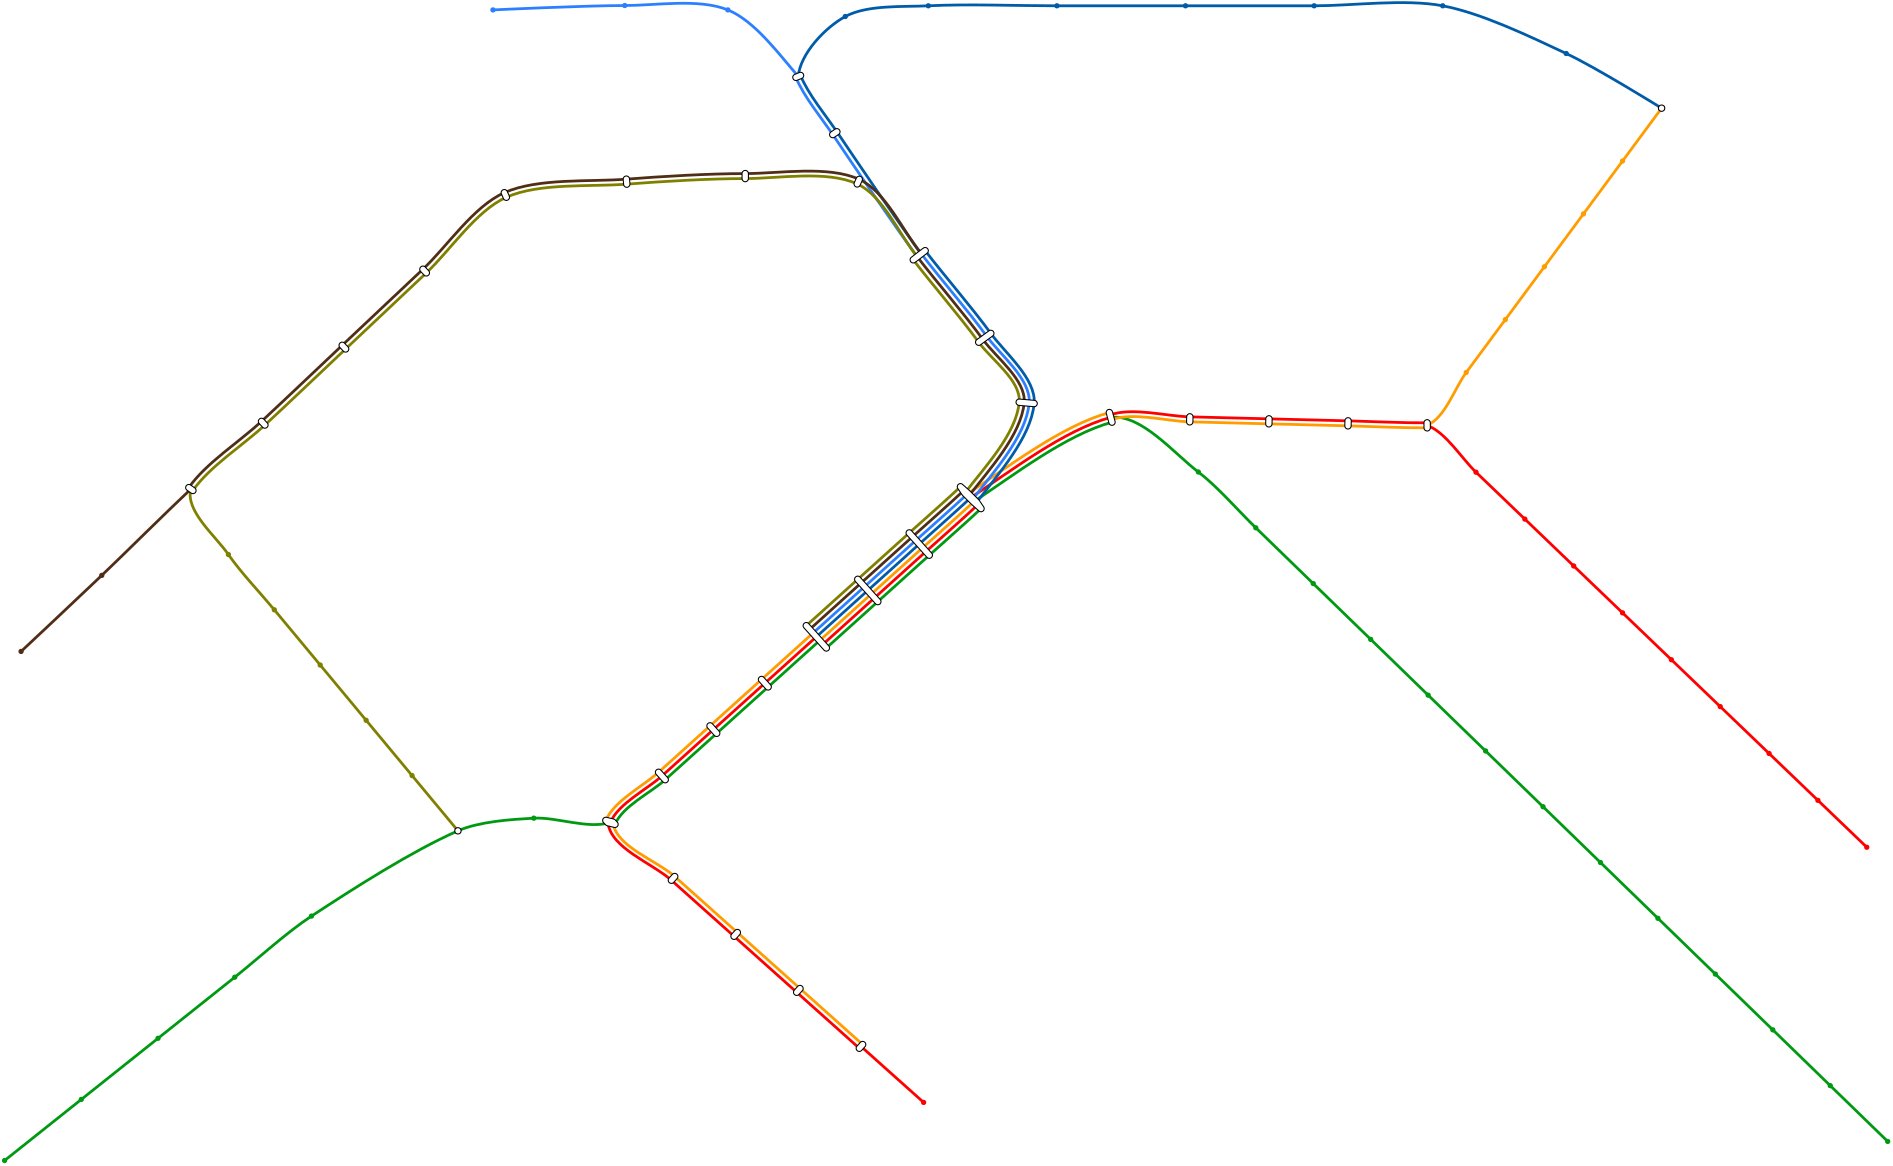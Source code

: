 <?xml version="1.0" encoding="UTF-8"?>
<ipe creator="OpenMetroMaps" version="70005">
  <ipestyle>
    <layout frame="1000 905" origin="0 0" paper="1000 905"/>
    <opacity name="0%" value="0.00"/>
    <opacity name="10%" value="0.10"/>
    <opacity name="20%" value="0.20"/>
    <opacity name="30%" value="0.30"/>
    <opacity name="40%" value="0.40"/>
    <opacity name="50%" value="0.50"/>
    <opacity name="60%" value="0.60"/>
    <opacity name="70%" value="0.70"/>
    <opacity name="80%" value="0.80"/>
    <opacity name="90%" value="0.90"/>
    <opacity name="100%" value="1.00"/>
  </ipestyle>
  <page>
    <group matrix="1 0 0 -1 0 905">
      <path cap="1" join="1" pen="1.0" stroke="0.000000 0.600000 0.074510">133.333333 620.483846 m 133.333333 620.483846 152.666480 605.086194 160.952115 598.487200 c</path>
      <path cap="1" join="1" pen="1.0" stroke="0.000000 0.600000 0.074510">160.952115 598.487200 m 169.237750 591.888206 180.285263 583.089548 188.570897 576.490554 c</path>
      <path cap="1" join="1" pen="1.0" stroke="0.000000 0.600000 0.074510">188.570897 576.490554 m 196.856531 569.891560 207.904044 561.092901 216.189678 554.493907 c</path>
      <path cap="1" join="1" pen="1.0" stroke="0.000000 0.600000 0.074510">216.189678 554.493907 m 224.475312 547.894913 234.951094 538.306351 243.808460 532.497261 c</path>
      <path cap="1" join="1" pen="1.0" stroke="0.000000 0.600000 0.074510">243.808460 532.497261 m 259.116783 522.457322 279.790808 509.172691 296.544590 501.793267 c</path>
      <path cap="1" join="1" pen="1.0" stroke="0.000000 0.600000 0.074510">296.544590 501.793267 m 304.144042 498.445989 315.556639 497.702131 323.847899 497.242838 c</path>
      <path cap="1" join="1" pen="1.0" stroke="0.000000 0.600000 0.074510">323.847899 497.242838 m 332.121634 496.784516 343.557539 501.345476 351.427982 498.753012 c</path>
      <path cap="1" join="1" pen="1.0" stroke="0.000000 0.600000 0.074510">353.082672 499.461533 m 355.939262 492.790211 365.772808 488.249514 371.164005 483.391362 c</path>
      <path cap="1" join="1" pen="1.0" stroke="1.000000 0.000000 0.000000">351.427982 498.753012 m 354.373653 491.873651 364.399720 487.063831 369.959036 482.054182 c</path>
      <path cap="1" join="1" pen="1.0" stroke="1.000000 0.611765 0.000000">349.773292 498.044491 m 352.808173 490.956787 363.026386 485.878370 368.754067 480.717002 c</path>
      <path cap="1" join="1" pen="1.0" stroke="0.000000 0.600000 0.074510">371.164005 483.391362 m 376.723321 478.381713 384.135742 471.702181 389.695059 466.692532 c</path>
      <path cap="1" join="1" pen="1.0" stroke="1.000000 0.000000 0.000000">369.959036 482.054182 m 375.518352 477.044533 382.930774 470.365001 388.490090 465.355352 c</path>
      <path cap="1" join="1" pen="1.0" stroke="1.000000 0.611765 0.000000">368.754067 480.717002 m 374.313383 475.707353 381.725805 469.027821 387.285121 464.018172 c</path>
      <path cap="1" join="1" pen="1.0" stroke="0.000000 0.600000 0.074510">389.695059 466.692532 m 395.254375 461.682883 402.666797 455.003352 408.226114 449.993703 c</path>
      <path cap="1" join="1" pen="1.0" stroke="1.000000 0.000000 0.000000">388.490090 465.355352 m 394.049406 460.345703 401.461829 453.666172 407.021145 448.656523 c</path>
      <path cap="1" join="1" pen="1.0" stroke="1.000000 0.611765 0.000000">387.285121 464.018172 m 392.844438 459.008523 400.256860 452.328992 405.816176 447.319343 c</path>
      <path cap="1" join="1" pen="1.0" stroke="0.000000 0.600000 0.074510">408.226114 449.993703 m 413.785430 444.984054 421.197852 438.304522 426.757168 433.294873 c</path>
      <path cap="1" join="1" pen="1.0" stroke="1.000000 0.000000 0.000000">407.021145 448.656523 m 412.580461 443.646874 419.992883 436.967342 425.552199 431.957693 c</path>
      <path cap="1" join="1" pen="1.0" stroke="1.000000 0.611765 0.000000">405.816176 447.319343 m 411.375493 442.309694 418.787914 435.630162 424.347230 430.620513 c</path>
      <path cap="1" join="1" pen="1.0" stroke="0.000000 0.600000 0.074510">429.167105 435.969233 m 434.726421 430.959584 442.138843 424.280052 447.698159 419.270403 c</path>
      <path cap="1" join="1" pen="1.0" stroke="1.000000 0.000000 0.000000">427.962136 434.632053 m 433.521452 429.622404 440.933874 422.942872 446.493190 417.933223 c</path>
      <path cap="1" join="1" pen="1.0" stroke="1.000000 0.611765 0.000000">426.757168 433.294873 m 432.316484 428.285224 439.728905 421.605692 445.288222 416.596043 c</path>
      <path cap="1" join="1" pen="1.0" stroke="0.000000 0.360784 0.662745">425.552199 431.957693 m 431.111515 426.948044 438.523937 420.268512 444.083253 415.258863 c</path>
      <path cap="1" join="1" pen="1.0" stroke="0.172549 0.501961 1.000000">424.347230 430.620513 m 429.906546 425.610864 437.318968 418.931332 442.878284 413.921683 c</path>
      <path cap="1" join="1" pen="1.0" stroke="0.313726 0.176471 0.086275">423.142261 429.283333 m 428.701578 424.273684 436.113999 417.594152 441.673315 412.584503 c</path>
      <path cap="1" join="1" pen="1.0" stroke="0.501961 0.501961 0.000000">421.937293 427.946153 m 427.496609 422.936504 434.909030 416.256972 440.468347 411.247323 c</path>
      <path cap="1" join="1" pen="1.0" stroke="0.000000 0.600000 0.074510">447.698159 419.270403 m 453.257475 414.260754 460.669897 407.581222 466.229213 402.571574 c</path>
      <path cap="1" join="1" pen="1.0" stroke="1.000000 0.000000 0.000000">446.493190 417.933223 m 452.052506 412.923574 459.464928 406.244043 465.024244 401.234394 c</path>
      <path cap="1" join="1" pen="1.0" stroke="1.000000 0.611765 0.000000">445.288222 416.596043 m 450.847538 411.586394 458.259959 404.906863 463.819276 399.897214 c</path>
      <path cap="1" join="1" pen="1.0" stroke="0.000000 0.360784 0.662745">444.083253 415.258863 m 449.642569 410.249214 457.054991 403.569683 462.614307 398.560034 c</path>
      <path cap="1" join="1" pen="1.0" stroke="0.172549 0.501961 1.000000">442.878284 413.921683 m 448.437600 408.912034 455.850022 402.232503 461.409338 397.222854 c</path>
      <path cap="1" join="1" pen="1.0" stroke="0.313726 0.176471 0.086275">441.673315 412.584503 m 447.232632 407.574854 454.645053 400.895323 460.204369 395.885674 c</path>
      <path cap="1" join="1" pen="1.0" stroke="0.501961 0.501961 0.000000">440.468347 411.247323 m 446.027663 406.237674 453.440085 399.558143 458.999401 394.548494 c</path>
      <path cap="1" join="1" pen="1.0" stroke="0.000000 0.600000 0.074510">466.229213 402.571574 m 471.814634 397.538401 479.371505 390.946533 484.846434 385.793386 c</path>
      <path cap="1" join="1" pen="1.0" stroke="1.000000 0.000000 0.000000">465.024244 401.234394 m 470.600964 396.209062 478.146344 389.627777 483.612743 384.482659 c</path>
      <path cap="1" join="1" pen="1.0" stroke="1.000000 0.611765 0.000000">463.819276 399.897214 m 469.387294 394.879723 476.921182 388.309021 482.379052 383.171931 c</path>
      <path cap="1" join="1" pen="1.0" stroke="0.000000 0.360784 0.662745">462.614307 398.560034 m 468.173623 393.550385 475.696021 386.990265 481.145361 381.861204 c</path>
      <path cap="1" join="1" pen="1.0" stroke="0.172549 0.501961 1.000000">461.409338 397.222854 m 466.959953 392.221046 474.470859 385.671510 479.911670 380.550476 c</path>
      <path cap="1" join="1" pen="1.0" stroke="0.313726 0.176471 0.086275">460.204369 395.885674 m 465.746282 390.891708 473.245698 384.352754 478.677979 379.239749 c</path>
      <path cap="1" join="1" pen="1.0" stroke="0.501961 0.501961 0.000000">458.999401 394.548494 m 464.532612 389.562369 472.020537 383.033998 477.444288 377.929022 c</path>
      <path cap="1" join="1" pen="1.0" stroke="0.000000 0.600000 0.074510">482.138884 383.362174 m 496.528200 373.837589 515.356187 359.240797 531.999488 354.683314 c</path>
      <path cap="1" join="1" pen="1.0" stroke="1.000000 0.000000 0.000000">481.145361 381.861204 m 495.676364 372.242833 514.716908 357.549587 531.524090 352.947227 c</path>
      <path cap="1" join="1" pen="1.0" stroke="1.000000 0.611765 0.000000">480.151838 380.360234 m 494.824541 370.648069 514.077614 355.858381 531.048692 351.211140 c</path>
      <path cap="1" join="1" pen="1.0" stroke="0.000000 0.600000 0.074510">531.524090 352.947227 m 542.612666 351.697351 554.209084 365.866950 563.088894 372.624737 c</path>
      <path cap="1" join="1" pen="1.0" stroke="0.000000 0.600000 0.074510">563.088894 372.624737 m 569.970704 377.861989 577.565084 386.682466 583.769165 392.707207 c</path>
      <path cap="1" join="1" pen="1.0" stroke="0.000000 0.600000 0.074510">583.769165 392.707207 m 589.973246 398.731948 598.245354 406.764937 604.449435 412.789678 c</path>
      <path cap="1" join="1" pen="1.0" stroke="0.000000 0.600000 0.074510">604.449435 412.789678 m 610.653516 418.814419 618.925625 426.847407 625.129706 432.872148 c</path>
      <path cap="1" join="1" pen="1.0" stroke="0.000000 0.600000 0.074510">625.129706 432.872148 m 631.333787 438.896889 639.605895 446.929877 645.809976 452.954618 c</path>
      <path cap="1" join="1" pen="1.0" stroke="0.000000 0.600000 0.074510">645.809976 452.954618 m 652.014057 458.979359 660.286166 467.012348 666.490247 473.037089 c</path>
      <path cap="1" join="1" pen="1.0" stroke="0.000000 0.600000 0.074510">666.490247 473.037089 m 672.694328 479.061830 680.966436 487.094818 687.170517 493.119559 c</path>
      <path cap="1" join="1" pen="1.0" stroke="0.000000 0.600000 0.074510">687.170517 493.119559 m 693.374598 499.144300 701.646707 507.177288 707.850788 513.202029 c</path>
      <path cap="1" join="1" pen="1.0" stroke="0.000000 0.600000 0.074510">707.850788 513.202029 m 714.054869 519.226770 722.326977 527.259759 728.531058 533.284500 c</path>
      <path cap="1" join="1" pen="1.0" stroke="0.000000 0.600000 0.074510">728.531058 533.284500 m 734.735139 539.309241 743.007248 547.342229 749.211329 553.366970 c</path>
      <path cap="1" join="1" pen="1.0" stroke="0.000000 0.600000 0.074510">749.211329 553.366970 m 755.415410 559.391711 763.687518 567.424699 769.891599 573.449440 c</path>
      <path cap="1" join="1" pen="1.0" stroke="0.000000 0.600000 0.074510">769.891599 573.449440 m 776.095680 579.474181 784.367789 587.507169 790.571870 593.531910 c</path>
      <path cap="1" join="1" pen="1.0" stroke="0.000000 0.600000 0.074510">790.571870 593.531910 m 796.775951 599.556651 811.252140 613.614381 811.252140 613.614381 c</path>
      <path cap="1" join="1" pen="1.0" stroke="1.000000 0.000000 0.000000">803.716564 507.704969 m 803.716564 507.704969 791.407362 495.891602 786.131989 490.828731 c</path>
      <path cap="1" join="1" pen="1.0" stroke="1.000000 0.000000 0.000000">786.131989 490.828731 m 780.856617 485.765860 773.822786 479.015365 768.547414 473.952494 c</path>
      <path cap="1" join="1" pen="1.0" stroke="1.000000 0.000000 0.000000">768.547414 473.952494 m 763.272041 468.889623 756.238212 462.139127 750.962839 457.076256 c</path>
      <path cap="1" join="1" pen="1.0" stroke="1.000000 0.000000 0.000000">750.962839 457.076256 m 745.687467 452.013385 738.653637 445.262889 733.378264 440.200018 c</path>
      <path cap="1" join="1" pen="1.0" stroke="1.000000 0.000000 0.000000">733.378264 440.200018 m 728.102891 435.137147 721.069061 428.386651 715.793689 423.323780 c</path>
      <path cap="1" join="1" pen="1.0" stroke="1.000000 0.000000 0.000000">715.793689 423.323780 m 710.518317 418.260909 703.484487 411.510413 698.209115 406.447542 c</path>
      <path cap="1" join="1" pen="1.0" stroke="1.000000 0.000000 0.000000">698.209115 406.447542 m 692.933743 401.384671 685.899912 394.634176 680.624540 389.571305 c</path>
      <path cap="1" join="1" pen="1.0" stroke="1.000000 0.000000 0.000000">680.624540 389.571305 m 675.349167 384.508434 668.315338 377.757938 663.039965 372.695067 c</path>
      <path cap="1" join="1" pen="1.0" stroke="1.000000 0.000000 0.000000">663.039965 372.695067 m 657.764593 367.632196 652.285960 358.427572 645.455390 355.818829 c</path>
      <path cap="1" join="1" pen="1.0" stroke="1.000000 0.000000 0.000000">645.448107 354.918858 m 636.909812 354.987957 625.531105 354.416357 616.995242 354.201214 c</path>
      <path cap="1" join="1" pen="1.0" stroke="1.000000 0.611765 0.000000">645.462673 356.718800 m 636.906405 356.788044 625.503720 356.216239 616.949888 356.000642 c</path>
      <path cap="1" join="1" pen="1.0" stroke="1.000000 0.000000 0.000000">616.995242 354.201214 m 608.450395 353.985844 597.057264 353.698684 588.512417 353.483314 c</path>
      <path cap="1" join="1" pen="1.0" stroke="1.000000 0.611765 0.000000">616.949888 356.000642 m 608.405040 355.785272 597.011911 355.498112 588.467063 355.282742 c</path>
      <path cap="1" join="1" pen="1.0" stroke="1.000000 0.000000 0.000000">588.512417 353.483314 m 579.967569 353.267944 568.574440 352.980784 560.029592 352.765414 c</path>
      <path cap="1" join="1" pen="1.0" stroke="1.000000 0.611765 0.000000">588.467063 355.282742 m 579.922216 355.067372 568.529085 354.780212 559.984238 354.564842 c</path>
      <path cap="1" join="1" pen="1.0" stroke="1.000000 0.000000 0.000000">560.029592 352.765414 m 551.387479 352.547592 539.361292 349.189326 531.221090 352.099766 c</path>
      <path cap="1" join="1" pen="1.0" stroke="1.000000 0.611765 0.000000">559.984238 354.564842 m 551.536617 354.351923 539.784097 350.949749 531.827090 353.794688 c</path>
      <path cap="1" join="1" pen="1.0" stroke="1.000000 0.000000 0.000000">350.533286 498.850582 m 351.536737 508.052014 366.478969 513.417482 373.379073 519.586910 c</path>
      <path cap="1" join="1" pen="1.0" stroke="1.000000 0.611765 0.000000">352.322678 498.655442 m 353.286975 507.497850 367.947960 512.316348 374.578833 518.245056 c</path>
      <path cap="1" join="1" pen="1.0" stroke="1.000000 0.000000 0.000000">373.379073 519.586910 m 380.144364 525.635801 389.164751 533.700990 395.930043 539.749881 c</path>
      <path cap="1" join="1" pen="1.0" stroke="1.000000 0.611765 0.000000">374.578833 518.245056 m 381.344125 524.293947 390.364512 532.359136 397.129803 538.408027 c</path>
      <path cap="1" join="1" pen="1.0" stroke="1.000000 0.000000 0.000000">395.930043 539.749881 m 402.695334 545.798772 411.715722 553.863960 418.481014 559.912851 c</path>
      <path cap="1" join="1" pen="1.0" stroke="1.000000 0.611765 0.000000">397.129803 538.408027 m 403.895095 544.456918 412.915483 552.522106 419.680774 558.570997 c</path>
      <path cap="1" join="1" pen="1.0" stroke="1.000000 0.000000 0.000000">418.481014 559.912851 m 425.246305 565.961742 434.266692 574.026931 441.031984 580.075822 c</path>
      <path cap="1" join="1" pen="1.0" stroke="1.000000 0.611765 0.000000">419.680774 558.570997 m 426.446066 564.619888 435.466453 572.685077 442.231744 578.733968 c</path>
      <path cap="1" join="1" pen="1.0" stroke="1.000000 0.000000 0.000000">441.631864 579.404895 m 448.397155 585.453786 464.182835 599.567866 464.182835 599.567866 c</path>
      <path cap="1" join="1" pen="1.0" stroke="1.000000 0.611765 0.000000">729.855880 241.643624 m 729.855880 241.643624 720.009156 254.964065 715.789131 260.672825 c</path>
      <path cap="1" join="1" pen="1.0" stroke="1.000000 0.611765 0.000000">715.789131 260.672825 m 711.569107 266.381585 705.942407 273.993266 701.722383 279.702026 c</path>
      <path cap="1" join="1" pen="1.0" stroke="1.000000 0.611765 0.000000">701.722383 279.702026 m 697.502359 285.410786 691.875659 293.022467 687.655635 298.731227 c</path>
      <path cap="1" join="1" pen="1.0" stroke="1.000000 0.611765 0.000000">687.655635 298.731227 m 683.435611 304.439987 677.808911 312.051667 673.588887 317.760427 c</path>
      <path cap="1" join="1" pen="1.0" stroke="1.000000 0.611765 0.000000">673.588887 317.760427 m 669.368862 323.469187 663.742163 331.080868 659.522138 336.789628 c</path>
      <path cap="1" join="1" pen="1.0" stroke="1.000000 0.611765 0.000000">659.522138 336.789628 m 655.302114 342.498388 651.976367 353.012513 645.455390 355.818829 c</path>
      <path cap="1" join="1" pen="1.0" stroke="0.000000 0.360784 0.662745">483.294259 383.495902 m 490.760682 373.680889 502.893184 360.252021 503.970239 347.966993 c</path>
      <path cap="1" join="1" pen="1.0" stroke="0.172549 0.501961 1.000000">481.861660 382.406103 m 489.148800 372.826768 501.125925 359.799826 502.177117 347.809786 c</path>
      <path cap="1" join="1" pen="1.0" stroke="0.313726 0.176471 0.086275">480.429062 381.316305 m 487.537036 371.972493 499.358648 359.347826 500.383995 347.652580 c</path>
      <path cap="1" join="1" pen="1.0" stroke="0.501961 0.501961 0.000000">478.996463 380.226506 m 485.925399 371.118050 497.591353 358.896034 498.590873 347.495373 c</path>
      <path cap="1" join="1" pen="1.0" stroke="0.000000 0.360784 0.662745">503.970239 347.966993 m 504.747769 339.098376 493.613053 329.918283 488.374045 322.720387 c</path>
      <path cap="1" join="1" pen="1.0" stroke="0.172549 0.501961 1.000000">502.177117 347.809786 m 502.922937 339.302865 491.944063 330.683987 486.918722 323.779648 c</path>
      <path cap="1" join="1" pen="1.0" stroke="0.313726 0.176471 0.086275">500.383995 347.652580 m 501.098228 339.505938 490.275910 331.450840 485.463398 324.838909 c</path>
      <path cap="1" join="1" pen="1.0" stroke="0.501961 0.501961 0.000000">498.590873 347.495373 m 499.273661 339.707398 488.608709 332.219001 484.008075 325.898169 c</path>
      <path cap="1" join="1" pen="1.0" stroke="0.000000 0.360784 0.662745">488.374045 322.720387 m 481.662595 313.499495 471.677937 301.995622 464.741251 292.942955 c</path>
      <path cap="1" join="1" pen="1.0" stroke="0.172549 0.501961 1.000000">486.918722 323.779648 m 480.215102 314.569513 470.241072 303.079870 463.312478 294.037764 c</path>
      <path cap="1" join="1" pen="1.0" stroke="0.313726 0.176471 0.086275">485.463398 324.838909 m 478.767608 315.639532 468.804207 304.164119 461.883706 295.132574 c</path>
      <path cap="1" join="1" pen="1.0" stroke="0.501961 0.501961 0.000000">484.008075 325.898169 m 477.320114 316.709550 467.367341 305.248368 460.454933 296.227384 c</path>
      <path cap="1" join="1" pen="1.0" stroke="0.000000 0.360784 0.662745">463.324062 294.053222 m 453.857450 281.133758 441.933937 263.406670 432.959594 250.140531 c</path>
      <path cap="1" join="1" pen="1.0" stroke="0.172549 0.501961 1.000000">461.872122 295.117116 m 452.393513 282.181279 440.454411 264.432055 431.468694 251.149103 c</path>
      <path cap="1" join="1" pen="1.0" stroke="0.000000 0.360784 0.662745">432.959594 250.140531 m 428.904635 244.146371 422.581923 236.584478 419.881598 229.870247 c</path>
      <path cap="1" join="1" pen="1.0" stroke="0.172549 0.501961 1.000000">431.468694 251.149103 m 427.349818 245.060459 420.954487 237.361951 418.211598 230.541887 c</path>
      <path cap="1" join="1" pen="1.0" stroke="0.000000 0.360784 0.662745">419.046598 230.206067 m 419.781430 222.014587 428.753081 212.570543 435.981579 208.647645 c</path>
      <path cap="1" join="1" pen="1.0" stroke="0.000000 0.360784 0.662745">435.981579 208.647645 m 443.930367 204.333846 456.847691 205.246968 465.880017 204.789620 c</path>
      <path cap="1" join="1" pen="1.0" stroke="0.000000 0.360784 0.662745">465.880017 204.789620 m 479.750760 204.087281 498.286547 204.789620 512.175060 204.789620 c</path>
      <path cap="1" join="1" pen="1.0" stroke="0.000000 0.360784 0.662745">512.175060 204.789620 m 526.063573 204.789620 544.581590 204.789620 558.470103 204.789620 c</path>
      <path cap="1" join="1" pen="1.0" stroke="0.000000 0.360784 0.662745">558.470103 204.789620 m 572.358616 204.789620 590.876633 204.789620 604.765146 204.789620 c</path>
      <path cap="1" join="1" pen="1.0" stroke="0.000000 0.360784 0.662745">604.765146 204.789620 m 618.653659 204.789620 637.413920 202.206959 651.060189 204.789620 c</path>
      <path cap="1" join="1" pen="1.0" stroke="0.000000 0.360784 0.662745">651.060189 204.789620 m 665.109902 207.448636 682.569055 215.907902 695.521462 221.965950 c</path>
      <path cap="1" join="1" pen="1.0" stroke="0.000000 0.360784 0.662745">695.521462 221.965950 m 706.275389 226.995734 729.855880 241.643624 729.855880 241.643624 c</path>
      <path cap="1" join="1" pen="1.0" stroke="0.172549 0.501961 1.000000">309.143211 206.270169 m 309.143211 206.270169 342.346700 204.689444 356.588049 204.689444 c</path>
      <path cap="1" join="1" pen="1.0" stroke="0.172549 0.501961 1.000000">356.588049 204.689444 m 367.734649 204.689444 383.391038 202.054598 393.709742 206.270169 c</path>
      <path cap="1" join="1" pen="1.0" stroke="0.172549 0.501961 1.000000">393.709742 206.270169 m 403.389652 210.224769 412.193570 222.308250 419.046598 230.206067 c</path>
      <path cap="1" join="1" pen="1.0" stroke="0.313726 0.176471 0.086275">463.297387 294.018613 m 456.724130 285.905303 450.524124 271.600002 441.019777 267.275549 c</path>
      <path cap="1" join="1" pen="1.0" stroke="0.501961 0.501961 0.000000">461.898797 295.151725 m 455.477713 287.226243 449.558636 273.138270 440.274319 268.913929 c</path>
      <path cap="1" join="1" pen="1.0" stroke="0.313726 0.176471 0.086275">441.019777 267.275549 m 429.793548 262.167643 412.294428 265.185351 399.960778 265.185351 c</path>
      <path cap="1" join="1" pen="1.0" stroke="0.501961 0.501961 0.000000">440.274319 268.913929 m 429.253575 263.899519 412.068672 266.985351 399.960778 266.985351 c</path>
      <path cap="1" join="1" pen="1.0" stroke="0.313726 0.176471 0.086275">399.960778 265.185351 m 387.110105 265.185351 369.983463 266.188196 357.172489 267.197519 c</path>
      <path cap="1" join="1" pen="1.0" stroke="0.501961 0.501961 0.000000">399.960778 266.985351 m 387.152550 266.985351 370.082526 267.985969 357.313865 268.991959 c</path>
      <path cap="1" join="1" pen="1.0" stroke="0.313726 0.176471 0.086275">357.172489 267.197519 m 343.951913 268.239113 325.362708 266.698049 313.236292 272.066342 c</path>
      <path cap="1" join="1" pen="1.0" stroke="0.501961 0.501961 0.000000">357.313865 268.991959 m 344.272725 270.019415 325.926765 268.416838 313.964934 273.712270 c</path>
      <path cap="1" join="1" pen="1.0" stroke="0.313726 0.176471 0.086275">313.236292 272.066342 m 302.200742 276.951715 292.709909 291.344645 283.927945 299.622769 c</path>
      <path cap="1" join="1" pen="1.0" stroke="0.501961 0.501961 0.000000">313.964934 273.712270 m 303.093640 278.524929 293.813861 292.777669 285.162609 300.932579 c</path>
      <path cap="1" join="1" pen="1.0" stroke="0.313726 0.176471 0.086275">283.927945 299.622769 m 275.211344 307.839279 263.589209 318.794626 254.872608 327.011137 c</path>
      <path cap="1" join="1" pen="1.0" stroke="0.501961 0.501961 0.000000">285.162609 300.932579 m 276.446008 309.149090 264.823873 320.104437 256.107272 328.320947 c</path>
      <path cap="1" join="1" pen="1.0" stroke="0.313726 0.176471 0.086275">254.872608 327.011137 m 246.157610 335.226136 234.604387 346.250887 225.822637 354.394489 c</path>
      <path cap="1" join="1" pen="1.0" stroke="0.501961 0.501961 0.000000">256.107272 328.320947 m 247.389068 336.538969 235.831552 347.567734 227.046571 355.714333 c</path>
      <path cap="1" join="1" pen="1.0" stroke="0.313726 0.176471 0.086275">225.822637 354.394489 m 218.033695 361.617428 205.698837 369.512266 199.653321 378.246692 c</path>
      <path cap="1" join="1" pen="1.0" stroke="0.501961 0.501961 0.000000">227.046571 355.714333 m 219.343038 362.858069 207.112602 370.632461 201.133377 379.271110 c</path>
      <path cap="1" join="1" pen="1.0" stroke="0.313726 0.176471 0.086275">200.393349 378.758901 m 190.645417 387.947573 178.004988 400.572042 168.323931 409.831147 c</path>
      <path cap="1" join="1" pen="1.0" stroke="0.313726 0.176471 0.086275">168.323931 409.831147 m 159.667130 418.110638 139.268595 437.219515 139.268595 437.219515 c</path>
      <path cap="1" join="1" pen="1.0" stroke="0.501961 0.501961 0.000000">296.544590 501.793267 m 296.544590 501.793267 284.975302 487.869043 280.017036 481.901519 c</path>
      <path cap="1" join="1" pen="1.0" stroke="0.501961 0.501961 0.000000">280.017036 481.901519 m 275.058770 475.933995 268.447748 467.977295 263.489482 462.009771 c</path>
      <path cap="1" join="1" pen="1.0" stroke="0.501961 0.501961 0.000000">263.489482 462.009771 m 258.531216 456.042247 251.920195 448.085547 246.961929 442.118023 c</path>
      <path cap="1" join="1" pen="1.0" stroke="0.501961 0.501961 0.000000">246.961929 442.118023 m 242.003663 436.150499 235.392641 428.193799 230.434375 422.226275 c</path>
      <path cap="1" join="1" pen="1.0" stroke="0.501961 0.501961 0.000000">230.434375 422.226275 m 225.476109 416.258751 218.317949 408.717136 213.906821 402.334527 c</path>
      <path cap="1" join="1" pen="1.0" stroke="0.501961 0.501961 0.000000">213.906821 402.334527 m 209.271915 395.628126 198.305324 386.639150 200.393349 378.758901 c</path>
      <path fill="0.000000 0.000000 0.000000">1.3333333730697632 0 0 1.3333333730697632 729.85588 241.643624 e</path>
      <path fill="1.000000 1.000000 1.000000">0.9523810148239136 0 0 0.9523810148239136 729.85588 241.643624 e</path>
      <path fill="0.000000 0.000000 0.000000">1.3333333730697632 0 0 1.3333333730697632 296.54459 501.793267 e</path>
      <path fill="1.000000 1.000000 1.000000">0.9523810148239136 0 0 0.9523810148239136 296.54459 501.793267 e</path>
      <path cap="1" join="1" pen="2.6666667" stroke="0.000000 0.000000 0.000000">418.211598 230.541887 m 419.881598 229.870247 l</path>
      <path cap="1" join="1" pen="1.904762" stroke="1.000000 1.000000 1.000000">418.211598 230.541887 m 419.881598 229.870247 l</path>
      <path cap="1" join="1" pen="2.6666667" stroke="0.000000 0.000000 0.000000">201.133377 379.271110 m 199.653321 378.246692 l</path>
      <path cap="1" join="1" pen="1.904762" stroke="1.000000 1.000000 1.000000">201.133377 379.271110 m 199.653321 378.246692 l</path>
      <path cap="1" join="1" pen="2.6666667" stroke="0.000000 0.000000 0.000000">442.231744 578.733968 m 441.031984 580.075822 l</path>
      <path cap="1" join="1" pen="1.904762" stroke="1.000000 1.000000 1.000000">442.231744 578.733968 m 441.031984 580.075822 l</path>
      <path cap="1" join="1" pen="2.6666667" stroke="0.000000 0.000000 0.000000">477.444275 377.929016 m 480.151825 380.360229 l 483.294250 383.495911 l 484.846436 385.793396 l 482.138885 383.362183 l 478.996460 380.226501 l 477.444275 377.929016 l</path>
      <path fill="1.000000 1.000000 1.000000">477.444275 377.929016 m 480.151825 380.360229 l 483.294250 383.495911 l 484.846436 385.793396 l 482.138885 383.362183 l 478.996460 380.226501 l 477.444275 377.929016 l</path>
      <path cap="1" join="1" pen="1.904762" stroke="1.000000 1.000000 1.000000">477.444275 377.929016 m 480.151825 380.360229 l 483.294250 383.495911 l 484.846436 385.793396 l 482.138885 383.362183 l 478.996460 380.226501 l 477.444275 377.929016 l</path>
      <path cap="1" join="1" pen="2.6666667" stroke="0.000000 0.000000 0.000000">429.167105 435.969233 m 421.937293 427.946153 l</path>
      <path cap="1" join="1" pen="1.904762" stroke="1.000000 1.000000 1.000000">429.167105 435.969233 m 421.937293 427.946153 l</path>
      <path cap="1" join="1" pen="2.6666667" stroke="0.000000 0.000000 0.000000">531.048692 351.211140 m 531.999488 354.683314 l</path>
      <path cap="1" join="1" pen="1.904762" stroke="1.000000 1.000000 1.000000">531.048692 351.211140 m 531.999488 354.683314 l</path>
      <path cap="1" join="1" pen="2.6666667" stroke="0.000000 0.000000 0.000000">349.773285 498.044495 m 352.322662 498.655457 l 353.082672 499.461548 l 350.533295 498.850586 l 349.773285 498.044495 l</path>
      <path fill="1.000000 1.000000 1.000000">349.773285 498.044495 m 352.322662 498.655457 l 353.082672 499.461548 l 350.533295 498.850586 l 349.773285 498.044495 l</path>
      <path cap="1" join="1" pen="1.904762" stroke="1.000000 1.000000 1.000000">349.773285 498.044495 m 352.322662 498.655457 l 353.082672 499.461548 l 350.533295 498.850586 l 349.773285 498.044495 l</path>
      <path cap="1" join="1" pen="2.6666667" stroke="0.000000 0.000000 0.000000">460.454926 296.227386 m 461.872131 295.117126 l 463.297394 294.018616 l 464.741241 292.942963 l 463.324066 294.053223 l 461.898804 295.151733 l 460.454926 296.227386 l</path>
      <path fill="1.000000 1.000000 1.000000">460.454926 296.227386 m 461.872131 295.117126 l 463.297394 294.018616 l 464.741241 292.942963 l 463.324066 294.053223 l 461.898804 295.151733 l 460.454926 296.227386 l</path>
      <path cap="1" join="1" pen="1.904762" stroke="1.000000 1.000000 1.000000">460.454926 296.227386 m 461.872131 295.117126 l 463.297394 294.018616 l 464.741241 292.942963 l 463.324066 294.053223 l 461.898804 295.151733 l 460.454926 296.227386 l</path>
      <path cap="1" join="1" pen="2.6666667" stroke="0.000000 0.000000 0.000000">645.448107 354.918858 m 645.462673 356.718800 l</path>
      <path cap="1" join="1" pen="1.904762" stroke="1.000000 1.000000 1.000000">645.448107 354.918858 m 645.462673 356.718800 l</path>
      <path fill="0.172549 0.501961 1.000000">0.9523810148239136 0 0 0.9523810148239136 309.143211 206.270169 e</path>
      <path fill="1.000000 0.000000 0.000000">0.9523810148239136 0 0 0.9523810148239136 464.182835 599.567866 e</path>
      <path fill="0.000000 0.600000 0.074510">0.9523810148239136 0 0 0.9523810148239136 133.333333 620.483846 e</path>
      <path fill="0.000000 0.600000 0.074510">0.9523810148239136 0 0 0.9523810148239136 811.25214 613.614381 e</path>
      <path fill="1.000000 0.000000 0.000000">0.9523810148239136 0 0 0.9523810148239136 803.716564 507.704969 e</path>
      <path fill="0.313726 0.176471 0.086275">0.9523810148239136 0 0 0.9523810148239136 139.268595 437.219515 e</path>
      <path fill="0.000000 0.600000 0.074510">0.9523810148239136 0 0 0.9523810148239136 707.850788 513.202029 e</path>
      <path fill="0.172549 0.501961 1.000000">0.9523810148239136 0 0 0.9523810148239136 393.709742 206.270169 e</path>
      <path fill="0.000000 0.360784 0.662745">0.9523810148239136 0 0 0.9523810148239136 512.17506 204.78962 e</path>
      <path fill="1.000000 0.000000 0.000000">0.9523810148239136 0 0 0.9523810148239136 715.793689 423.32378 e</path>
      <path fill="0.000000 0.360784 0.662745">0.9523810148239136 0 0 0.9523810148239136 695.521462 221.96595 e</path>
      <path fill="0.000000 0.600000 0.074510">0.9523810148239136 0 0 0.9523810148239136 323.847899 497.242838 e</path>
      <path cap="1" join="1" pen="2.6666667" stroke="0.000000 0.000000 0.000000">313.964934 273.712270 m 313.236292 272.066342 l</path>
      <path cap="1" join="1" pen="1.904762" stroke="1.000000 1.000000 1.000000">313.964934 273.712270 m 313.236292 272.066342 l</path>
      <path cap="1" join="1" pen="2.6666667" stroke="0.000000 0.000000 0.000000">419.680774 558.570997 m 418.481014 559.912851 l</path>
      <path cap="1" join="1" pen="1.904762" stroke="1.000000 1.000000 1.000000">419.680774 558.570997 m 418.481014 559.912851 l</path>
      <path fill="0.000000 0.600000 0.074510">0.9523810148239136 0 0 0.9523810148239136 216.189678 554.493907 e</path>
      <path fill="1.000000 0.000000 0.000000">0.9523810148239136 0 0 0.9523810148239136 698.209115 406.447542 e</path>
      <path fill="0.000000 0.360784 0.662745">0.9523810148239136 0 0 0.9523810148239136 604.765146 204.78962 e</path>
      <path fill="0.000000 0.600000 0.074510">0.9523810148239136 0 0 0.9523810148239136 645.809976 452.954618 e</path>
      <path fill="0.000000 0.600000 0.074510">0.9523810148239136 0 0 0.9523810148239136 687.170517 493.119559 e</path>
      <path fill="0.000000 0.600000 0.074510">0.9523810148239136 0 0 0.9523810148239136 625.129706 432.872148 e</path>
      <path fill="0.000000 0.360784 0.662745">0.9523810148239136 0 0 0.9523810148239136 435.981579 208.647645 e</path>
      <path cap="1" join="1" pen="2.6666667" stroke="0.000000 0.000000 0.000000">616.949888 356.000642 m 616.995242 354.201214 l</path>
      <path cap="1" join="1" pen="1.904762" stroke="1.000000 1.000000 1.000000">616.949888 356.000642 m 616.995242 354.201214 l</path>
      <path fill="0.000000 0.360784 0.662745">0.9523810148239136 0 0 0.9523810148239136 465.880017 204.78962 e</path>
      <path fill="1.000000 0.000000 0.000000">0.9523810148239136 0 0 0.9523810148239136 750.962839 457.076256 e</path>
      <path fill="1.000000 0.000000 0.000000">0.9523810148239136 0 0 0.9523810148239136 733.378264 440.200018 e</path>
      <path fill="0.000000 0.600000 0.074510">0.9523810148239136 0 0 0.9523810148239136 188.570897 576.490554 e</path>
      <path fill="0.000000 0.600000 0.074510">0.9523810148239136 0 0 0.9523810148239136 243.80846 532.497261 e</path>
      <path cap="1" join="1" pen="2.6666667" stroke="0.000000 0.000000 0.000000">285.162609 300.932579 m 283.927945 299.622769 l</path>
      <path cap="1" join="1" pen="1.904762" stroke="1.000000 1.000000 1.000000">285.162609 300.932579 m 283.927945 299.622769 l</path>
      <path fill="0.000000 0.360784 0.662745">0.9523810148239136 0 0 0.9523810148239136 651.060189 204.78962 e</path>
      <path fill="0.000000 0.600000 0.074510">0.9523810148239136 0 0 0.9523810148239136 790.57187 593.53191 e</path>
      <path cap="1" join="1" pen="2.6666667" stroke="0.000000 0.000000 0.000000">399.960778 266.985351 m 399.960778 265.185351 l</path>
      <path cap="1" join="1" pen="1.904762" stroke="1.000000 1.000000 1.000000">399.960778 266.985351 m 399.960778 265.185351 l</path>
      <path cap="1" join="1" pen="2.6666667" stroke="0.000000 0.000000 0.000000">431.468694 251.149103 m 432.959594 250.140531 l</path>
      <path cap="1" join="1" pen="1.904762" stroke="1.000000 1.000000 1.000000">431.468694 251.149103 m 432.959594 250.140531 l</path>
      <path cap="1" join="1" pen="2.6666667" stroke="0.000000 0.000000 0.000000">397.129803 538.408027 m 395.930043 539.749881 l</path>
      <path cap="1" join="1" pen="1.904762" stroke="1.000000 1.000000 1.000000">397.129803 538.408027 m 395.930043 539.749881 l</path>
      <path cap="1" join="1" pen="2.6666667" stroke="0.000000 0.000000 0.000000">256.107272 328.320947 m 254.872608 327.011137 l</path>
      <path cap="1" join="1" pen="1.904762" stroke="1.000000 1.000000 1.000000">256.107272 328.320947 m 254.872608 327.011137 l</path>
      <path fill="0.501961 0.501961 0.000000">0.9523810148239136 0 0 0.9523810148239136 230.434375 422.226275 e</path>
      <path fill="0.501961 0.501961 0.000000">0.9523810148239136 0 0 0.9523810148239136 263.489482 462.009771 e</path>
      <path fill="0.501961 0.501961 0.000000">0.9523810148239136 0 0 0.9523810148239136 246.961929 442.118023 e</path>
      <path fill="0.313726 0.176471 0.086275">0.9523810148239136 0 0 0.9523810148239136 168.323931 409.831147 e</path>
      <path fill="0.000000 0.360784 0.662745">0.9523810148239136 0 0 0.9523810148239136 558.470103 204.78962 e</path>
      <path fill="1.000000 0.611765 0.000000">0.9523810148239136 0 0 0.9523810148239136 715.789131 260.672825 e</path>
      <path fill="1.000000 0.611765 0.000000">0.9523810148239136 0 0 0.9523810148239136 701.722383 279.702026 e</path>
      <path fill="1.000000 0.611765 0.000000">0.9523810148239136 0 0 0.9523810148239136 659.522138 336.789628 e</path>
      <path cap="1" join="1" pen="2.6666667" stroke="0.000000 0.000000 0.000000">440.274319 268.913929 m 441.019777 267.275549 l</path>
      <path cap="1" join="1" pen="1.904762" stroke="1.000000 1.000000 1.000000">440.274319 268.913929 m 441.019777 267.275549 l</path>
      <path fill="0.000000 0.600000 0.074510">0.9523810148239136 0 0 0.9523810148239136 160.952115 598.4872 e</path>
      <path cap="1" join="1" pen="2.6666667" stroke="0.000000 0.000000 0.000000">374.578833 518.245056 m 373.379073 519.586910 l</path>
      <path cap="1" join="1" pen="1.904762" stroke="1.000000 1.000000 1.000000">374.578833 518.245056 m 373.379073 519.586910 l</path>
      <path fill="0.000000 0.600000 0.074510">0.9523810148239136 0 0 0.9523810148239136 666.490247 473.037089 e</path>
      <path fill="0.000000 0.600000 0.074510">0.9523810148239136 0 0 0.9523810148239136 728.531058 533.2845 e</path>
      <path fill="0.501961 0.501961 0.000000">0.9523810148239136 0 0 0.9523810148239136 213.906821 402.334527 e</path>
      <path fill="1.000000 0.000000 0.000000">0.9523810148239136 0 0 0.9523810148239136 663.039965 372.695067 e</path>
      <path cap="1" join="1" pen="2.6666667" stroke="0.000000 0.000000 0.000000">227.046571 355.714333 m 225.822637 354.394489 l</path>
      <path cap="1" join="1" pen="1.904762" stroke="1.000000 1.000000 1.000000">227.046571 355.714333 m 225.822637 354.394489 l</path>
      <path fill="1.000000 0.611765 0.000000">0.9523810148239136 0 0 0.9523810148239136 673.588887 317.760427 e</path>
      <path fill="0.501961 0.501961 0.000000">0.9523810148239136 0 0 0.9523810148239136 280.017036 481.901519 e</path>
      <path fill="1.000000 0.000000 0.000000">0.9523810148239136 0 0 0.9523810148239136 680.62454 389.571305 e</path>
      <path cap="1" join="1" pen="2.6666667" stroke="0.000000 0.000000 0.000000">440.468347 411.247323 m 447.698159 419.270403 l</path>
      <path cap="1" join="1" pen="1.904762" stroke="1.000000 1.000000 1.000000">440.468347 411.247323 m 447.698159 419.270403 l</path>
      <path fill="0.000000 0.600000 0.074510">0.9523810148239136 0 0 0.9523810148239136 563.088894 372.624737 e</path>
      <path cap="1" join="1" pen="2.6666667" stroke="0.000000 0.000000 0.000000">498.590873 347.495373 m 503.970239 347.966993 l</path>
      <path cap="1" join="1" pen="1.904762" stroke="1.000000 1.000000 1.000000">498.590873 347.495373 m 503.970239 347.966993 l</path>
      <path cap="1" join="1" pen="2.6666667" stroke="0.000000 0.000000 0.000000">559.984238 354.564842 m 560.029592 352.765414 l</path>
      <path cap="1" join="1" pen="1.904762" stroke="1.000000 1.000000 1.000000">559.984238 354.564842 m 560.029592 352.765414 l</path>
      <path cap="1" join="1" pen="2.6666667" stroke="0.000000 0.000000 0.000000">458.999401 394.548494 m 466.229213 402.571574 l</path>
      <path cap="1" join="1" pen="1.904762" stroke="1.000000 1.000000 1.000000">458.999401 394.548494 m 466.229213 402.571574 l</path>
      <path cap="1" join="1" pen="2.6666667" stroke="0.000000 0.000000 0.000000">405.816176 447.319343 m 408.226114 449.993703 l</path>
      <path cap="1" join="1" pen="1.904762" stroke="1.000000 1.000000 1.000000">405.816176 447.319343 m 408.226114 449.993703 l</path>
      <path cap="1" join="1" pen="2.6666667" stroke="0.000000 0.000000 0.000000">387.285121 464.018172 m 389.695059 466.692532 l</path>
      <path cap="1" join="1" pen="1.904762" stroke="1.000000 1.000000 1.000000">387.285121 464.018172 m 389.695059 466.692532 l</path>
      <path cap="1" join="1" pen="2.6666667" stroke="0.000000 0.000000 0.000000">484.008075 325.898169 m 488.374045 322.720387 l</path>
      <path cap="1" join="1" pen="1.904762" stroke="1.000000 1.000000 1.000000">484.008075 325.898169 m 488.374045 322.720387 l</path>
      <path fill="0.000000 0.600000 0.074510">0.9523810148239136 0 0 0.9523810148239136 604.449435 412.789678 e</path>
      <path cap="1" join="1" pen="2.6666667" stroke="0.000000 0.000000 0.000000">588.467063 355.282742 m 588.512417 353.483314 l</path>
      <path cap="1" join="1" pen="1.904762" stroke="1.000000 1.000000 1.000000">588.467063 355.282742 m 588.512417 353.483314 l</path>
      <path fill="0.000000 0.600000 0.074510">0.9523810148239136 0 0 0.9523810148239136 583.769165 392.707207 e</path>
      <path cap="1" join="1" pen="2.6666667" stroke="0.000000 0.000000 0.000000">368.754067 480.717002 m 371.164005 483.391362 l</path>
      <path cap="1" join="1" pen="1.904762" stroke="1.000000 1.000000 1.000000">368.754067 480.717002 m 371.164005 483.391362 l</path>
      <path fill="0.172549 0.501961 1.000000">0.9523810148239136 0 0 0.9523810148239136 356.588049 204.689444 e</path>
      <path fill="1.000000 0.000000 0.000000">0.9523810148239136 0 0 0.9523810148239136 786.131989 490.828731 e</path>
      <path cap="1" join="1" pen="2.6666667" stroke="0.000000 0.000000 0.000000">357.313865 268.991959 m 357.172489 267.197519 l</path>
      <path cap="1" join="1" pen="1.904762" stroke="1.000000 1.000000 1.000000">357.313865 268.991959 m 357.172489 267.197519 l</path>
      <path fill="0.000000 0.600000 0.074510">0.9523810148239136 0 0 0.9523810148239136 769.891599 573.44944 e</path>
      <path fill="0.000000 0.600000 0.074510">0.9523810148239136 0 0 0.9523810148239136 749.211329 553.36697 e</path>
      <path fill="1.000000 0.611765 0.000000">0.9523810148239136 0 0 0.9523810148239136 687.655635 298.731227 e</path>
      <path fill="1.000000 0.000000 0.000000">0.9523810148239136 0 0 0.9523810148239136 768.547414 473.952494 e</path>
    </group>
  </page>
</ipe>
